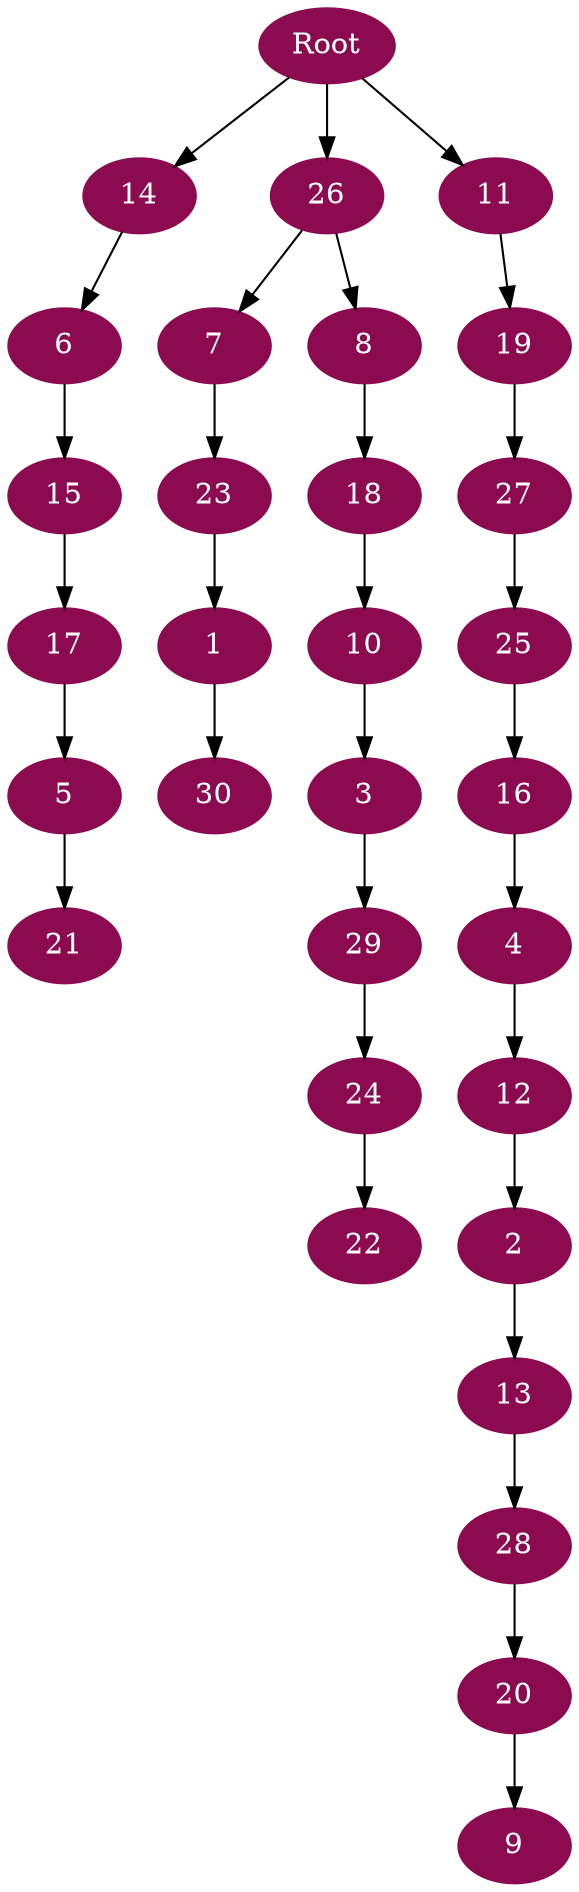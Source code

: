 digraph G {
node [color=deeppink4, style=filled, fontcolor=white];
23 -> 1;
12 -> 2;
10 -> 3;
16 -> 4;
17 -> 5;
14 -> 6;
26 -> 7;
26 -> 8;
20 -> 9;
18 -> 10;
Root -> 11;
4 -> 12;
2 -> 13;
Root -> 14;
6 -> 15;
25 -> 16;
15 -> 17;
8 -> 18;
11 -> 19;
28 -> 20;
5 -> 21;
24 -> 22;
7 -> 23;
29 -> 24;
27 -> 25;
Root -> 26;
19 -> 27;
13 -> 28;
3 -> 29;
1 -> 30;
}
